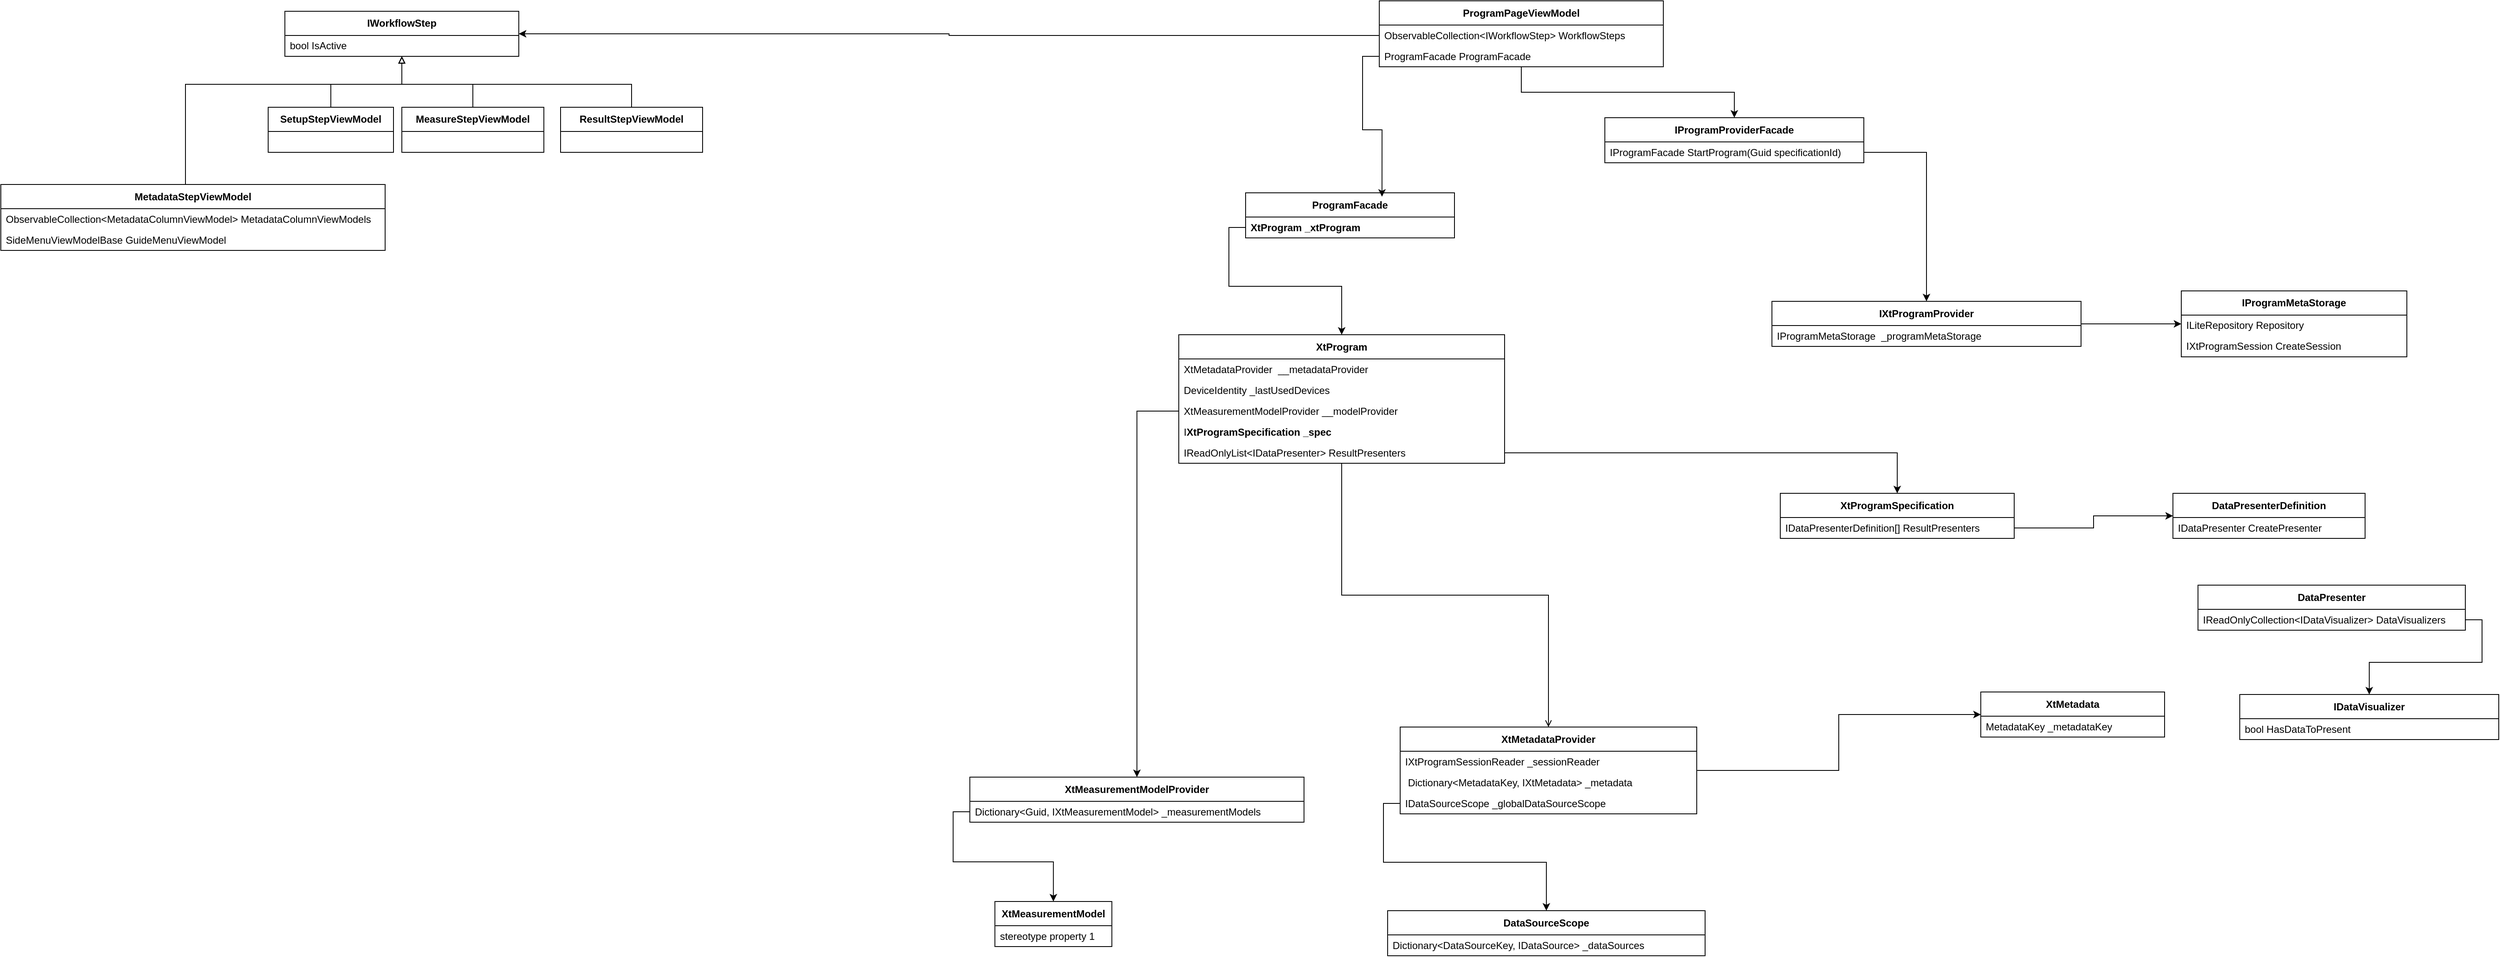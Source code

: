 <mxfile version="28.1.1">
  <diagram name="ClassDiagram" id="07GQAoJ-5b6xdoRV7t7q">
    <mxGraphModel dx="2510" dy="1637" grid="1" gridSize="10" guides="1" tooltips="1" connect="1" arrows="1" fold="1" page="1" pageScale="1" pageWidth="827" pageHeight="1169" math="0" shadow="0">
      <root>
        <mxCell id="0" />
        <mxCell id="1" parent="0" />
        <mxCell id="-CUUSsOzqusKTCp6GQ_X-52" style="edgeStyle=orthogonalEdgeStyle;rounded=0;orthogonalLoop=1;jettySize=auto;html=1;" edge="1" parent="1" source="-CUUSsOzqusKTCp6GQ_X-1" target="-CUUSsOzqusKTCp6GQ_X-4">
          <mxGeometry relative="1" as="geometry" />
        </mxCell>
        <mxCell id="-CUUSsOzqusKTCp6GQ_X-1" value="ProgramPageViewModel" style="swimlane;fontStyle=1;align=center;verticalAlign=middle;childLayout=stackLayout;horizontal=1;startSize=29;horizontalStack=0;resizeParent=1;resizeParentMax=0;resizeLast=0;collapsible=0;marginBottom=0;html=1;whiteSpace=wrap;" vertex="1" parent="1">
          <mxGeometry x="290" y="-300" width="340" height="79" as="geometry" />
        </mxCell>
        <mxCell id="-CUUSsOzqusKTCp6GQ_X-87" value="ObservableCollection&amp;lt;IWorkflowStep&amp;gt; WorkflowSteps" style="text;html=1;strokeColor=none;fillColor=none;align=left;verticalAlign=middle;spacingLeft=4;spacingRight=4;overflow=hidden;rotatable=0;points=[[0,0.5],[1,0.5]];portConstraint=eastwest;whiteSpace=wrap;" vertex="1" parent="-CUUSsOzqusKTCp6GQ_X-1">
          <mxGeometry y="29" width="340" height="25" as="geometry" />
        </mxCell>
        <mxCell id="-CUUSsOzqusKTCp6GQ_X-3" value="ProgramFacade&amp;nbsp;ProgramFacade" style="text;html=1;strokeColor=none;fillColor=none;align=left;verticalAlign=middle;spacingLeft=4;spacingRight=4;overflow=hidden;rotatable=0;points=[[0,0.5],[1,0.5]];portConstraint=eastwest;whiteSpace=wrap;" vertex="1" parent="-CUUSsOzqusKTCp6GQ_X-1">
          <mxGeometry y="54" width="340" height="25" as="geometry" />
        </mxCell>
        <mxCell id="-CUUSsOzqusKTCp6GQ_X-4" value="IProgramProviderFacade" style="swimlane;fontStyle=1;align=center;verticalAlign=middle;childLayout=stackLayout;horizontal=1;startSize=29;horizontalStack=0;resizeParent=1;resizeParentMax=0;resizeLast=0;collapsible=0;marginBottom=0;html=1;whiteSpace=wrap;" vertex="1" parent="1">
          <mxGeometry x="560" y="-160" width="310" height="54" as="geometry" />
        </mxCell>
        <mxCell id="-CUUSsOzqusKTCp6GQ_X-6" value="IProgramFacade StartProgram(Guid specificationId)" style="text;html=1;strokeColor=none;fillColor=none;align=left;verticalAlign=middle;spacingLeft=4;spacingRight=4;overflow=hidden;rotatable=0;points=[[0,0.5],[1,0.5]];portConstraint=eastwest;whiteSpace=wrap;" vertex="1" parent="-CUUSsOzqusKTCp6GQ_X-4">
          <mxGeometry y="29" width="310" height="25" as="geometry" />
        </mxCell>
        <mxCell id="-CUUSsOzqusKTCp6GQ_X-15" style="edgeStyle=orthogonalEdgeStyle;rounded=0;orthogonalLoop=1;jettySize=auto;html=1;" edge="1" parent="1" source="-CUUSsOzqusKTCp6GQ_X-8" target="-CUUSsOzqusKTCp6GQ_X-12">
          <mxGeometry relative="1" as="geometry" />
        </mxCell>
        <mxCell id="-CUUSsOzqusKTCp6GQ_X-8" value="IXtProgramProvider" style="swimlane;fontStyle=1;align=center;verticalAlign=middle;childLayout=stackLayout;horizontal=1;startSize=29;horizontalStack=0;resizeParent=1;resizeParentMax=0;resizeLast=0;collapsible=0;marginBottom=0;html=1;whiteSpace=wrap;" vertex="1" parent="1">
          <mxGeometry x="760" y="60" width="370" height="54" as="geometry" />
        </mxCell>
        <mxCell id="-CUUSsOzqusKTCp6GQ_X-10" value="IProgramMetaStorage&amp;nbsp;&amp;nbsp;_programMetaStorage" style="text;html=1;strokeColor=none;fillColor=none;align=left;verticalAlign=middle;spacingLeft=4;spacingRight=4;overflow=hidden;rotatable=0;points=[[0,0.5],[1,0.5]];portConstraint=eastwest;whiteSpace=wrap;" vertex="1" parent="-CUUSsOzqusKTCp6GQ_X-8">
          <mxGeometry y="29" width="370" height="25" as="geometry" />
        </mxCell>
        <mxCell id="-CUUSsOzqusKTCp6GQ_X-12" value="IProgramMetaStorage" style="swimlane;fontStyle=1;align=center;verticalAlign=middle;childLayout=stackLayout;horizontal=1;startSize=29;horizontalStack=0;resizeParent=1;resizeParentMax=0;resizeLast=0;collapsible=0;marginBottom=0;html=1;whiteSpace=wrap;" vertex="1" parent="1">
          <mxGeometry x="1250" y="47.5" width="270" height="79" as="geometry" />
        </mxCell>
        <mxCell id="-CUUSsOzqusKTCp6GQ_X-16" value="ILiteRepository Repository" style="text;html=1;strokeColor=none;fillColor=none;align=left;verticalAlign=middle;spacingLeft=4;spacingRight=4;overflow=hidden;rotatable=0;points=[[0,0.5],[1,0.5]];portConstraint=eastwest;whiteSpace=wrap;" vertex="1" parent="-CUUSsOzqusKTCp6GQ_X-12">
          <mxGeometry y="29" width="270" height="25" as="geometry" />
        </mxCell>
        <mxCell id="-CUUSsOzqusKTCp6GQ_X-14" value="IXtProgramSession CreateSession" style="text;html=1;strokeColor=none;fillColor=none;align=left;verticalAlign=middle;spacingLeft=4;spacingRight=4;overflow=hidden;rotatable=0;points=[[0,0.5],[1,0.5]];portConstraint=eastwest;whiteSpace=wrap;" vertex="1" parent="-CUUSsOzqusKTCp6GQ_X-12">
          <mxGeometry y="54" width="270" height="25" as="geometry" />
        </mxCell>
        <mxCell id="-CUUSsOzqusKTCp6GQ_X-25" style="edgeStyle=orthogonalEdgeStyle;rounded=0;orthogonalLoop=1;jettySize=auto;html=1;endArrow=open;endFill=0;" edge="1" parent="1" source="-CUUSsOzqusKTCp6GQ_X-17" target="-CUUSsOzqusKTCp6GQ_X-22">
          <mxGeometry relative="1" as="geometry" />
        </mxCell>
        <mxCell id="-CUUSsOzqusKTCp6GQ_X-17" value="XtProgram" style="swimlane;fontStyle=1;align=center;verticalAlign=middle;childLayout=stackLayout;horizontal=1;startSize=29;horizontalStack=0;resizeParent=1;resizeParentMax=0;resizeLast=0;collapsible=0;marginBottom=0;html=1;whiteSpace=wrap;" vertex="1" parent="1">
          <mxGeometry x="50" y="100" width="390" height="154" as="geometry" />
        </mxCell>
        <mxCell id="-CUUSsOzqusKTCp6GQ_X-20" value="XtMetadataProvider&amp;nbsp; __metadataProvider" style="text;html=1;strokeColor=none;fillColor=none;align=left;verticalAlign=middle;spacingLeft=4;spacingRight=4;overflow=hidden;rotatable=0;points=[[0,0.5],[1,0.5]];portConstraint=eastwest;whiteSpace=wrap;" vertex="1" parent="-CUUSsOzqusKTCp6GQ_X-17">
          <mxGeometry y="29" width="390" height="25" as="geometry" />
        </mxCell>
        <mxCell id="-CUUSsOzqusKTCp6GQ_X-21" value="DeviceIdentity _lastUsedDevices" style="text;html=1;strokeColor=none;fillColor=none;align=left;verticalAlign=middle;spacingLeft=4;spacingRight=4;overflow=hidden;rotatable=0;points=[[0,0.5],[1,0.5]];portConstraint=eastwest;whiteSpace=wrap;" vertex="1" parent="-CUUSsOzqusKTCp6GQ_X-17">
          <mxGeometry y="54" width="390" height="25" as="geometry" />
        </mxCell>
        <mxCell id="-CUUSsOzqusKTCp6GQ_X-46" value="XtMeasurementModelProvider __modelProvider" style="text;html=1;strokeColor=none;fillColor=none;align=left;verticalAlign=middle;spacingLeft=4;spacingRight=4;overflow=hidden;rotatable=0;points=[[0,0.5],[1,0.5]];portConstraint=eastwest;whiteSpace=wrap;" vertex="1" parent="-CUUSsOzqusKTCp6GQ_X-17">
          <mxGeometry y="79" width="390" height="25" as="geometry" />
        </mxCell>
        <mxCell id="-CUUSsOzqusKTCp6GQ_X-76" value="I&lt;span style=&quot;color: rgba(0, 0, 0, 0); font-family: monospace; font-size: 0px; text-wrap-mode: nowrap;&quot;&gt;%3CmxGraphModel%3E%3Croot%3E%3CmxCell%20id%3D%220%22%2F%3E%3CmxCell%20id%3D%221%22%20parent%3D%220%22%2F%3E%3CmxCell%20id%3D%222%22%20value%3D%22XtMeasurementModelProvider%20__modelProvider%22%20style%3D%22text%3Bhtml%3D1%3BstrokeColor%3Dnone%3BfillColor%3Dnone%3Balign%3Dleft%3BverticalAlign%3Dmiddle%3BspacingLeft%3D4%3BspacingRight%3D4%3Boverflow%3Dhidden%3Brotatable%3D0%3Bpoints%3D%5B%5B0%2C0.5%5D%2C%5B1%2C0.5%5D%5D%3BportConstraint%3Deastwest%3BwhiteSpace%3Dwrap%3B%22%20vertex%3D%221%22%20parent%3D%221%22%3E%3CmxGeometry%20x%3D%22230%22%20y%3D%22379%22%20width%3D%22390%22%20height%3D%2225%22%20as%3D%22geometry%22%2F%3E%3C%2FmxCell%3E%3C%2Froot%3E%3C%2FmxGraphModel%3E&lt;/span&gt;&lt;span style=&quot;font-weight: 700; text-align: center;&quot;&gt;XtProgramSpecification _spec&lt;/span&gt;" style="text;html=1;strokeColor=none;fillColor=none;align=left;verticalAlign=middle;spacingLeft=4;spacingRight=4;overflow=hidden;rotatable=0;points=[[0,0.5],[1,0.5]];portConstraint=eastwest;whiteSpace=wrap;" vertex="1" parent="-CUUSsOzqusKTCp6GQ_X-17">
          <mxGeometry y="104" width="390" height="25" as="geometry" />
        </mxCell>
        <mxCell id="-CUUSsOzqusKTCp6GQ_X-59" value="IReadOnlyList&amp;lt;IDataPresenter&amp;gt; ResultPresenters" style="text;html=1;strokeColor=none;fillColor=none;align=left;verticalAlign=middle;spacingLeft=4;spacingRight=4;overflow=hidden;rotatable=0;points=[[0,0.5],[1,0.5]];portConstraint=eastwest;whiteSpace=wrap;" vertex="1" parent="-CUUSsOzqusKTCp6GQ_X-17">
          <mxGeometry y="129" width="390" height="25" as="geometry" />
        </mxCell>
        <mxCell id="-CUUSsOzqusKTCp6GQ_X-33" style="edgeStyle=orthogonalEdgeStyle;rounded=0;orthogonalLoop=1;jettySize=auto;html=1;" edge="1" parent="1" source="-CUUSsOzqusKTCp6GQ_X-22" target="-CUUSsOzqusKTCp6GQ_X-30">
          <mxGeometry relative="1" as="geometry" />
        </mxCell>
        <mxCell id="-CUUSsOzqusKTCp6GQ_X-22" value="XtMetadataProvider" style="swimlane;fontStyle=1;align=center;verticalAlign=middle;childLayout=stackLayout;horizontal=1;startSize=29;horizontalStack=0;resizeParent=1;resizeParentMax=0;resizeLast=0;collapsible=0;marginBottom=0;html=1;whiteSpace=wrap;" vertex="1" parent="1">
          <mxGeometry x="315" y="570" width="355" height="104" as="geometry" />
        </mxCell>
        <mxCell id="-CUUSsOzqusKTCp6GQ_X-24" value="IXtProgramSessionReader _sessionReader" style="text;html=1;strokeColor=none;fillColor=none;align=left;verticalAlign=middle;spacingLeft=4;spacingRight=4;overflow=hidden;rotatable=0;points=[[0,0.5],[1,0.5]];portConstraint=eastwest;whiteSpace=wrap;" vertex="1" parent="-CUUSsOzqusKTCp6GQ_X-22">
          <mxGeometry y="29" width="355" height="25" as="geometry" />
        </mxCell>
        <mxCell id="-CUUSsOzqusKTCp6GQ_X-29" value="&amp;nbsp;Dictionary&amp;lt;MetadataKey, IXtMetadata&amp;gt; _metadata" style="text;html=1;strokeColor=none;fillColor=none;align=left;verticalAlign=middle;spacingLeft=4;spacingRight=4;overflow=hidden;rotatable=0;points=[[0,0.5],[1,0.5]];portConstraint=eastwest;whiteSpace=wrap;" vertex="1" parent="-CUUSsOzqusKTCp6GQ_X-22">
          <mxGeometry y="54" width="355" height="25" as="geometry" />
        </mxCell>
        <mxCell id="-CUUSsOzqusKTCp6GQ_X-34" value="IDataSourceScope _globalDataSourceScope" style="text;html=1;strokeColor=none;fillColor=none;align=left;verticalAlign=middle;spacingLeft=4;spacingRight=4;overflow=hidden;rotatable=0;points=[[0,0.5],[1,0.5]];portConstraint=eastwest;whiteSpace=wrap;" vertex="1" parent="-CUUSsOzqusKTCp6GQ_X-22">
          <mxGeometry y="79" width="355" height="25" as="geometry" />
        </mxCell>
        <mxCell id="-CUUSsOzqusKTCp6GQ_X-26" value="DataSourceScope" style="swimlane;fontStyle=1;align=center;verticalAlign=middle;childLayout=stackLayout;horizontal=1;startSize=29;horizontalStack=0;resizeParent=1;resizeParentMax=0;resizeLast=0;collapsible=0;marginBottom=0;html=1;whiteSpace=wrap;" vertex="1" parent="1">
          <mxGeometry x="300" y="790" width="380" height="54" as="geometry" />
        </mxCell>
        <mxCell id="-CUUSsOzqusKTCp6GQ_X-28" value="Dictionary&amp;lt;DataSourceKey, IDataSource&amp;gt; _dataSources" style="text;html=1;strokeColor=none;fillColor=none;align=left;verticalAlign=middle;spacingLeft=4;spacingRight=4;overflow=hidden;rotatable=0;points=[[0,0.5],[1,0.5]];portConstraint=eastwest;whiteSpace=wrap;" vertex="1" parent="-CUUSsOzqusKTCp6GQ_X-26">
          <mxGeometry y="29" width="380" height="25" as="geometry" />
        </mxCell>
        <mxCell id="-CUUSsOzqusKTCp6GQ_X-30" value="XtMetadata" style="swimlane;fontStyle=1;align=center;verticalAlign=middle;childLayout=stackLayout;horizontal=1;startSize=29;horizontalStack=0;resizeParent=1;resizeParentMax=0;resizeLast=0;collapsible=0;marginBottom=0;html=1;whiteSpace=wrap;" vertex="1" parent="1">
          <mxGeometry x="1010" y="528" width="220" height="54" as="geometry" />
        </mxCell>
        <mxCell id="-CUUSsOzqusKTCp6GQ_X-32" value="MetadataKey _metadataKey" style="text;html=1;strokeColor=none;fillColor=none;align=left;verticalAlign=middle;spacingLeft=4;spacingRight=4;overflow=hidden;rotatable=0;points=[[0,0.5],[1,0.5]];portConstraint=eastwest;whiteSpace=wrap;" vertex="1" parent="-CUUSsOzqusKTCp6GQ_X-30">
          <mxGeometry y="29" width="220" height="25" as="geometry" />
        </mxCell>
        <mxCell id="-CUUSsOzqusKTCp6GQ_X-35" style="edgeStyle=orthogonalEdgeStyle;rounded=0;orthogonalLoop=1;jettySize=auto;html=1;" edge="1" parent="1" source="-CUUSsOzqusKTCp6GQ_X-34" target="-CUUSsOzqusKTCp6GQ_X-26">
          <mxGeometry relative="1" as="geometry" />
        </mxCell>
        <mxCell id="-CUUSsOzqusKTCp6GQ_X-36" value="XtMeasurementModel" style="swimlane;fontStyle=1;align=center;verticalAlign=middle;childLayout=stackLayout;horizontal=1;startSize=29;horizontalStack=0;resizeParent=1;resizeParentMax=0;resizeLast=0;collapsible=0;marginBottom=0;html=1;whiteSpace=wrap;" vertex="1" parent="1">
          <mxGeometry x="-170.11" y="779" width="140" height="54" as="geometry" />
        </mxCell>
        <mxCell id="-CUUSsOzqusKTCp6GQ_X-38" value="stereotype property 1" style="text;html=1;strokeColor=none;fillColor=none;align=left;verticalAlign=middle;spacingLeft=4;spacingRight=4;overflow=hidden;rotatable=0;points=[[0,0.5],[1,0.5]];portConstraint=eastwest;whiteSpace=wrap;" vertex="1" parent="-CUUSsOzqusKTCp6GQ_X-36">
          <mxGeometry y="29" width="140" height="25" as="geometry" />
        </mxCell>
        <mxCell id="-CUUSsOzqusKTCp6GQ_X-39" value="XtMeasurementModelProvider" style="swimlane;fontStyle=1;align=center;verticalAlign=middle;childLayout=stackLayout;horizontal=1;startSize=29;horizontalStack=0;resizeParent=1;resizeParentMax=0;resizeLast=0;collapsible=0;marginBottom=0;html=1;whiteSpace=wrap;" vertex="1" parent="1">
          <mxGeometry x="-200.11" y="630" width="400" height="54" as="geometry" />
        </mxCell>
        <mxCell id="-CUUSsOzqusKTCp6GQ_X-41" value="Dictionary&amp;lt;Guid, IXtMeasurementModel&amp;gt; _measurementModels" style="text;html=1;strokeColor=none;fillColor=none;align=left;verticalAlign=middle;spacingLeft=4;spacingRight=4;overflow=hidden;rotatable=0;points=[[0,0.5],[1,0.5]];portConstraint=eastwest;whiteSpace=wrap;" vertex="1" parent="-CUUSsOzqusKTCp6GQ_X-39">
          <mxGeometry y="29" width="400" height="25" as="geometry" />
        </mxCell>
        <mxCell id="-CUUSsOzqusKTCp6GQ_X-42" style="edgeStyle=orthogonalEdgeStyle;rounded=0;orthogonalLoop=1;jettySize=auto;html=1;" edge="1" parent="1" source="-CUUSsOzqusKTCp6GQ_X-41" target="-CUUSsOzqusKTCp6GQ_X-36">
          <mxGeometry relative="1" as="geometry" />
        </mxCell>
        <mxCell id="-CUUSsOzqusKTCp6GQ_X-47" style="edgeStyle=orthogonalEdgeStyle;rounded=0;orthogonalLoop=1;jettySize=auto;html=1;" edge="1" parent="1" source="-CUUSsOzqusKTCp6GQ_X-46" target="-CUUSsOzqusKTCp6GQ_X-39">
          <mxGeometry relative="1" as="geometry" />
        </mxCell>
        <mxCell id="-CUUSsOzqusKTCp6GQ_X-51" style="edgeStyle=orthogonalEdgeStyle;rounded=0;orthogonalLoop=1;jettySize=auto;html=1;" edge="1" parent="1" source="-CUUSsOzqusKTCp6GQ_X-6" target="-CUUSsOzqusKTCp6GQ_X-8">
          <mxGeometry relative="1" as="geometry" />
        </mxCell>
        <mxCell id="-CUUSsOzqusKTCp6GQ_X-56" value="XtProgramSpecification" style="swimlane;fontStyle=1;align=center;verticalAlign=middle;childLayout=stackLayout;horizontal=1;startSize=29;horizontalStack=0;resizeParent=1;resizeParentMax=0;resizeLast=0;collapsible=0;marginBottom=0;html=1;whiteSpace=wrap;" vertex="1" parent="1">
          <mxGeometry x="770" y="290" width="280" height="54" as="geometry" />
        </mxCell>
        <mxCell id="-CUUSsOzqusKTCp6GQ_X-58" value="IDataPresenterDefinition[] ResultPresenters" style="text;html=1;strokeColor=none;fillColor=none;align=left;verticalAlign=middle;spacingLeft=4;spacingRight=4;overflow=hidden;rotatable=0;points=[[0,0.5],[1,0.5]];portConstraint=eastwest;whiteSpace=wrap;" vertex="1" parent="-CUUSsOzqusKTCp6GQ_X-56">
          <mxGeometry y="29" width="280" height="25" as="geometry" />
        </mxCell>
        <mxCell id="-CUUSsOzqusKTCp6GQ_X-60" style="edgeStyle=orthogonalEdgeStyle;rounded=0;orthogonalLoop=1;jettySize=auto;html=1;" edge="1" parent="1" source="-CUUSsOzqusKTCp6GQ_X-59" target="-CUUSsOzqusKTCp6GQ_X-56">
          <mxGeometry relative="1" as="geometry" />
        </mxCell>
        <mxCell id="-CUUSsOzqusKTCp6GQ_X-61" value="DataPresenterDefinition" style="swimlane;fontStyle=1;align=center;verticalAlign=middle;childLayout=stackLayout;horizontal=1;startSize=29;horizontalStack=0;resizeParent=1;resizeParentMax=0;resizeLast=0;collapsible=0;marginBottom=0;html=1;whiteSpace=wrap;" vertex="1" parent="1">
          <mxGeometry x="1240" y="290" width="230" height="54" as="geometry" />
        </mxCell>
        <mxCell id="-CUUSsOzqusKTCp6GQ_X-63" value="IDataPresenter CreatePresenter" style="text;html=1;strokeColor=none;fillColor=none;align=left;verticalAlign=middle;spacingLeft=4;spacingRight=4;overflow=hidden;rotatable=0;points=[[0,0.5],[1,0.5]];portConstraint=eastwest;whiteSpace=wrap;" vertex="1" parent="-CUUSsOzqusKTCp6GQ_X-61">
          <mxGeometry y="29" width="230" height="25" as="geometry" />
        </mxCell>
        <mxCell id="-CUUSsOzqusKTCp6GQ_X-64" style="edgeStyle=orthogonalEdgeStyle;rounded=0;orthogonalLoop=1;jettySize=auto;html=1;" edge="1" parent="1" source="-CUUSsOzqusKTCp6GQ_X-58" target="-CUUSsOzqusKTCp6GQ_X-61">
          <mxGeometry relative="1" as="geometry" />
        </mxCell>
        <mxCell id="-CUUSsOzqusKTCp6GQ_X-65" value="IDataVisualizer" style="swimlane;fontStyle=1;align=center;verticalAlign=middle;childLayout=stackLayout;horizontal=1;startSize=29;horizontalStack=0;resizeParent=1;resizeParentMax=0;resizeLast=0;collapsible=0;marginBottom=0;html=1;whiteSpace=wrap;" vertex="1" parent="1">
          <mxGeometry x="1320" y="531" width="310" height="54" as="geometry" />
        </mxCell>
        <mxCell id="-CUUSsOzqusKTCp6GQ_X-67" value="bool&amp;nbsp;HasDataToPresent" style="text;html=1;strokeColor=none;fillColor=none;align=left;verticalAlign=middle;spacingLeft=4;spacingRight=4;overflow=hidden;rotatable=0;points=[[0,0.5],[1,0.5]];portConstraint=eastwest;whiteSpace=wrap;" vertex="1" parent="-CUUSsOzqusKTCp6GQ_X-65">
          <mxGeometry y="29" width="310" height="25" as="geometry" />
        </mxCell>
        <mxCell id="-CUUSsOzqusKTCp6GQ_X-68" value="DataPresenter" style="swimlane;fontStyle=1;align=center;verticalAlign=middle;childLayout=stackLayout;horizontal=1;startSize=29;horizontalStack=0;resizeParent=1;resizeParentMax=0;resizeLast=0;collapsible=0;marginBottom=0;html=1;whiteSpace=wrap;" vertex="1" parent="1">
          <mxGeometry x="1270" y="400" width="320" height="54" as="geometry" />
        </mxCell>
        <mxCell id="-CUUSsOzqusKTCp6GQ_X-70" value="IReadOnlyCollection&amp;lt;IDataVisualizer&amp;gt; DataVisualizers" style="text;html=1;strokeColor=none;fillColor=none;align=left;verticalAlign=middle;spacingLeft=4;spacingRight=4;overflow=hidden;rotatable=0;points=[[0,0.5],[1,0.5]];portConstraint=eastwest;whiteSpace=wrap;" vertex="1" parent="-CUUSsOzqusKTCp6GQ_X-68">
          <mxGeometry y="29" width="320" height="25" as="geometry" />
        </mxCell>
        <mxCell id="-CUUSsOzqusKTCp6GQ_X-75" style="edgeStyle=orthogonalEdgeStyle;rounded=0;orthogonalLoop=1;jettySize=auto;html=1;" edge="1" parent="1" source="-CUUSsOzqusKTCp6GQ_X-70" target="-CUUSsOzqusKTCp6GQ_X-65">
          <mxGeometry relative="1" as="geometry" />
        </mxCell>
        <mxCell id="-CUUSsOzqusKTCp6GQ_X-77" value="ProgramFacade" style="swimlane;fontStyle=1;align=center;verticalAlign=middle;childLayout=stackLayout;horizontal=1;startSize=29;horizontalStack=0;resizeParent=1;resizeParentMax=0;resizeLast=0;collapsible=0;marginBottom=0;html=1;whiteSpace=wrap;" vertex="1" parent="1">
          <mxGeometry x="130" y="-70" width="250" height="54" as="geometry" />
        </mxCell>
        <mxCell id="-CUUSsOzqusKTCp6GQ_X-79" value="&lt;span style=&quot;font-weight: 700; text-align: center;&quot;&gt;XtProgram&amp;nbsp;&lt;/span&gt;&lt;b&gt;_xtProgram&lt;/b&gt;" style="text;html=1;strokeColor=none;fillColor=none;align=left;verticalAlign=middle;spacingLeft=4;spacingRight=4;overflow=hidden;rotatable=0;points=[[0,0.5],[1,0.5]];portConstraint=eastwest;whiteSpace=wrap;" vertex="1" parent="-CUUSsOzqusKTCp6GQ_X-77">
          <mxGeometry y="29" width="250" height="25" as="geometry" />
        </mxCell>
        <mxCell id="-CUUSsOzqusKTCp6GQ_X-80" style="edgeStyle=orthogonalEdgeStyle;rounded=0;orthogonalLoop=1;jettySize=auto;html=1;" edge="1" parent="1" source="-CUUSsOzqusKTCp6GQ_X-79" target="-CUUSsOzqusKTCp6GQ_X-17">
          <mxGeometry relative="1" as="geometry" />
        </mxCell>
        <mxCell id="-CUUSsOzqusKTCp6GQ_X-81" style="edgeStyle=orthogonalEdgeStyle;rounded=0;orthogonalLoop=1;jettySize=auto;html=1;entryX=0.653;entryY=0.086;entryDx=0;entryDy=0;entryPerimeter=0;" edge="1" parent="1" source="-CUUSsOzqusKTCp6GQ_X-3" target="-CUUSsOzqusKTCp6GQ_X-77">
          <mxGeometry relative="1" as="geometry" />
        </mxCell>
        <mxCell id="-CUUSsOzqusKTCp6GQ_X-82" value="IWorkflowStep" style="swimlane;fontStyle=1;align=center;verticalAlign=middle;childLayout=stackLayout;horizontal=1;startSize=29;horizontalStack=0;resizeParent=1;resizeParentMax=0;resizeLast=0;collapsible=0;marginBottom=0;html=1;whiteSpace=wrap;" vertex="1" parent="1">
          <mxGeometry x="-1020" y="-287.5" width="280" height="54" as="geometry" />
        </mxCell>
        <mxCell id="-CUUSsOzqusKTCp6GQ_X-84" value="bool&amp;nbsp;IsActive" style="text;html=1;strokeColor=none;fillColor=none;align=left;verticalAlign=middle;spacingLeft=4;spacingRight=4;overflow=hidden;rotatable=0;points=[[0,0.5],[1,0.5]];portConstraint=eastwest;whiteSpace=wrap;" vertex="1" parent="-CUUSsOzqusKTCp6GQ_X-82">
          <mxGeometry y="29" width="280" height="25" as="geometry" />
        </mxCell>
        <mxCell id="-CUUSsOzqusKTCp6GQ_X-88" style="edgeStyle=orthogonalEdgeStyle;rounded=0;orthogonalLoop=1;jettySize=auto;html=1;" edge="1" parent="1" source="-CUUSsOzqusKTCp6GQ_X-87" target="-CUUSsOzqusKTCp6GQ_X-82">
          <mxGeometry relative="1" as="geometry" />
        </mxCell>
        <mxCell id="-CUUSsOzqusKTCp6GQ_X-95" style="edgeStyle=orthogonalEdgeStyle;rounded=0;orthogonalLoop=1;jettySize=auto;html=1;endArrow=block;endFill=0;" edge="1" parent="1" source="-CUUSsOzqusKTCp6GQ_X-89" target="-CUUSsOzqusKTCp6GQ_X-82">
          <mxGeometry relative="1" as="geometry">
            <Array as="points">
              <mxPoint x="-1139" y="-200" />
              <mxPoint x="-880" y="-200" />
            </Array>
          </mxGeometry>
        </mxCell>
        <mxCell id="-CUUSsOzqusKTCp6GQ_X-89" value="MetadataStepViewModel" style="swimlane;fontStyle=1;align=center;verticalAlign=middle;childLayout=stackLayout;horizontal=1;startSize=29;horizontalStack=0;resizeParent=1;resizeParentMax=0;resizeLast=0;collapsible=0;marginBottom=0;html=1;whiteSpace=wrap;" vertex="1" parent="1">
          <mxGeometry x="-1360" y="-80" width="460" height="79" as="geometry" />
        </mxCell>
        <mxCell id="-CUUSsOzqusKTCp6GQ_X-101" value="&lt;span style=&quot;text-wrap-mode: nowrap;&quot;&gt;ObservableCollection&amp;lt;MetadataColumnViewModel&amp;gt; MetadataColumnViewModels&lt;/span&gt;" style="text;html=1;strokeColor=none;fillColor=none;align=left;verticalAlign=middle;spacingLeft=4;spacingRight=4;overflow=hidden;rotatable=0;points=[[0,0.5],[1,0.5]];portConstraint=eastwest;whiteSpace=wrap;" vertex="1" parent="-CUUSsOzqusKTCp6GQ_X-89">
          <mxGeometry y="29" width="460" height="25" as="geometry" />
        </mxCell>
        <mxCell id="-CUUSsOzqusKTCp6GQ_X-100" value="SideMenuViewModelBase GuideMenuViewModel" style="text;html=1;strokeColor=none;fillColor=none;align=left;verticalAlign=middle;spacingLeft=4;spacingRight=4;overflow=hidden;rotatable=0;points=[[0,0.5],[1,0.5]];portConstraint=eastwest;whiteSpace=wrap;" vertex="1" parent="-CUUSsOzqusKTCp6GQ_X-89">
          <mxGeometry y="54" width="460" height="25" as="geometry" />
        </mxCell>
        <mxCell id="-CUUSsOzqusKTCp6GQ_X-98" style="edgeStyle=orthogonalEdgeStyle;rounded=0;orthogonalLoop=1;jettySize=auto;html=1;endArrow=block;endFill=0;" edge="1" parent="1" source="-CUUSsOzqusKTCp6GQ_X-92" target="-CUUSsOzqusKTCp6GQ_X-82">
          <mxGeometry relative="1" as="geometry">
            <Array as="points">
              <mxPoint x="-965" y="-200" />
              <mxPoint x="-880" y="-200" />
            </Array>
          </mxGeometry>
        </mxCell>
        <mxCell id="-CUUSsOzqusKTCp6GQ_X-92" value="SetupStepViewModel" style="swimlane;fontStyle=1;align=center;verticalAlign=middle;childLayout=stackLayout;horizontal=1;startSize=29;horizontalStack=0;resizeParent=1;resizeParentMax=0;resizeLast=0;collapsible=0;marginBottom=0;html=1;whiteSpace=wrap;" vertex="1" parent="1">
          <mxGeometry x="-1040" y="-172.5" width="150" height="54" as="geometry" />
        </mxCell>
        <mxCell id="-CUUSsOzqusKTCp6GQ_X-96" style="edgeStyle=orthogonalEdgeStyle;rounded=0;orthogonalLoop=1;jettySize=auto;html=1;endArrow=block;endFill=0;" edge="1" parent="1" source="-CUUSsOzqusKTCp6GQ_X-93" target="-CUUSsOzqusKTCp6GQ_X-82">
          <mxGeometry relative="1" as="geometry">
            <Array as="points">
              <mxPoint x="-605" y="-200" />
              <mxPoint x="-880" y="-200" />
            </Array>
          </mxGeometry>
        </mxCell>
        <mxCell id="-CUUSsOzqusKTCp6GQ_X-93" value="ResultStepViewModel" style="swimlane;fontStyle=1;align=center;verticalAlign=middle;childLayout=stackLayout;horizontal=1;startSize=29;horizontalStack=0;resizeParent=1;resizeParentMax=0;resizeLast=0;collapsible=0;marginBottom=0;html=1;whiteSpace=wrap;" vertex="1" parent="1">
          <mxGeometry x="-690" y="-172.5" width="170" height="54" as="geometry" />
        </mxCell>
        <mxCell id="-CUUSsOzqusKTCp6GQ_X-97" style="edgeStyle=orthogonalEdgeStyle;rounded=0;orthogonalLoop=1;jettySize=auto;html=1;endArrow=block;endFill=0;" edge="1" parent="1" source="-CUUSsOzqusKTCp6GQ_X-94" target="-CUUSsOzqusKTCp6GQ_X-82">
          <mxGeometry relative="1" as="geometry">
            <Array as="points">
              <mxPoint x="-795" y="-200" />
              <mxPoint x="-880" y="-200" />
            </Array>
          </mxGeometry>
        </mxCell>
        <mxCell id="-CUUSsOzqusKTCp6GQ_X-94" value="MeasureStepViewModel" style="swimlane;fontStyle=1;align=center;verticalAlign=middle;childLayout=stackLayout;horizontal=1;startSize=29;horizontalStack=0;resizeParent=1;resizeParentMax=0;resizeLast=0;collapsible=0;marginBottom=0;html=1;whiteSpace=wrap;" vertex="1" parent="1">
          <mxGeometry x="-880" y="-172.5" width="170" height="54" as="geometry" />
        </mxCell>
      </root>
    </mxGraphModel>
  </diagram>
</mxfile>
